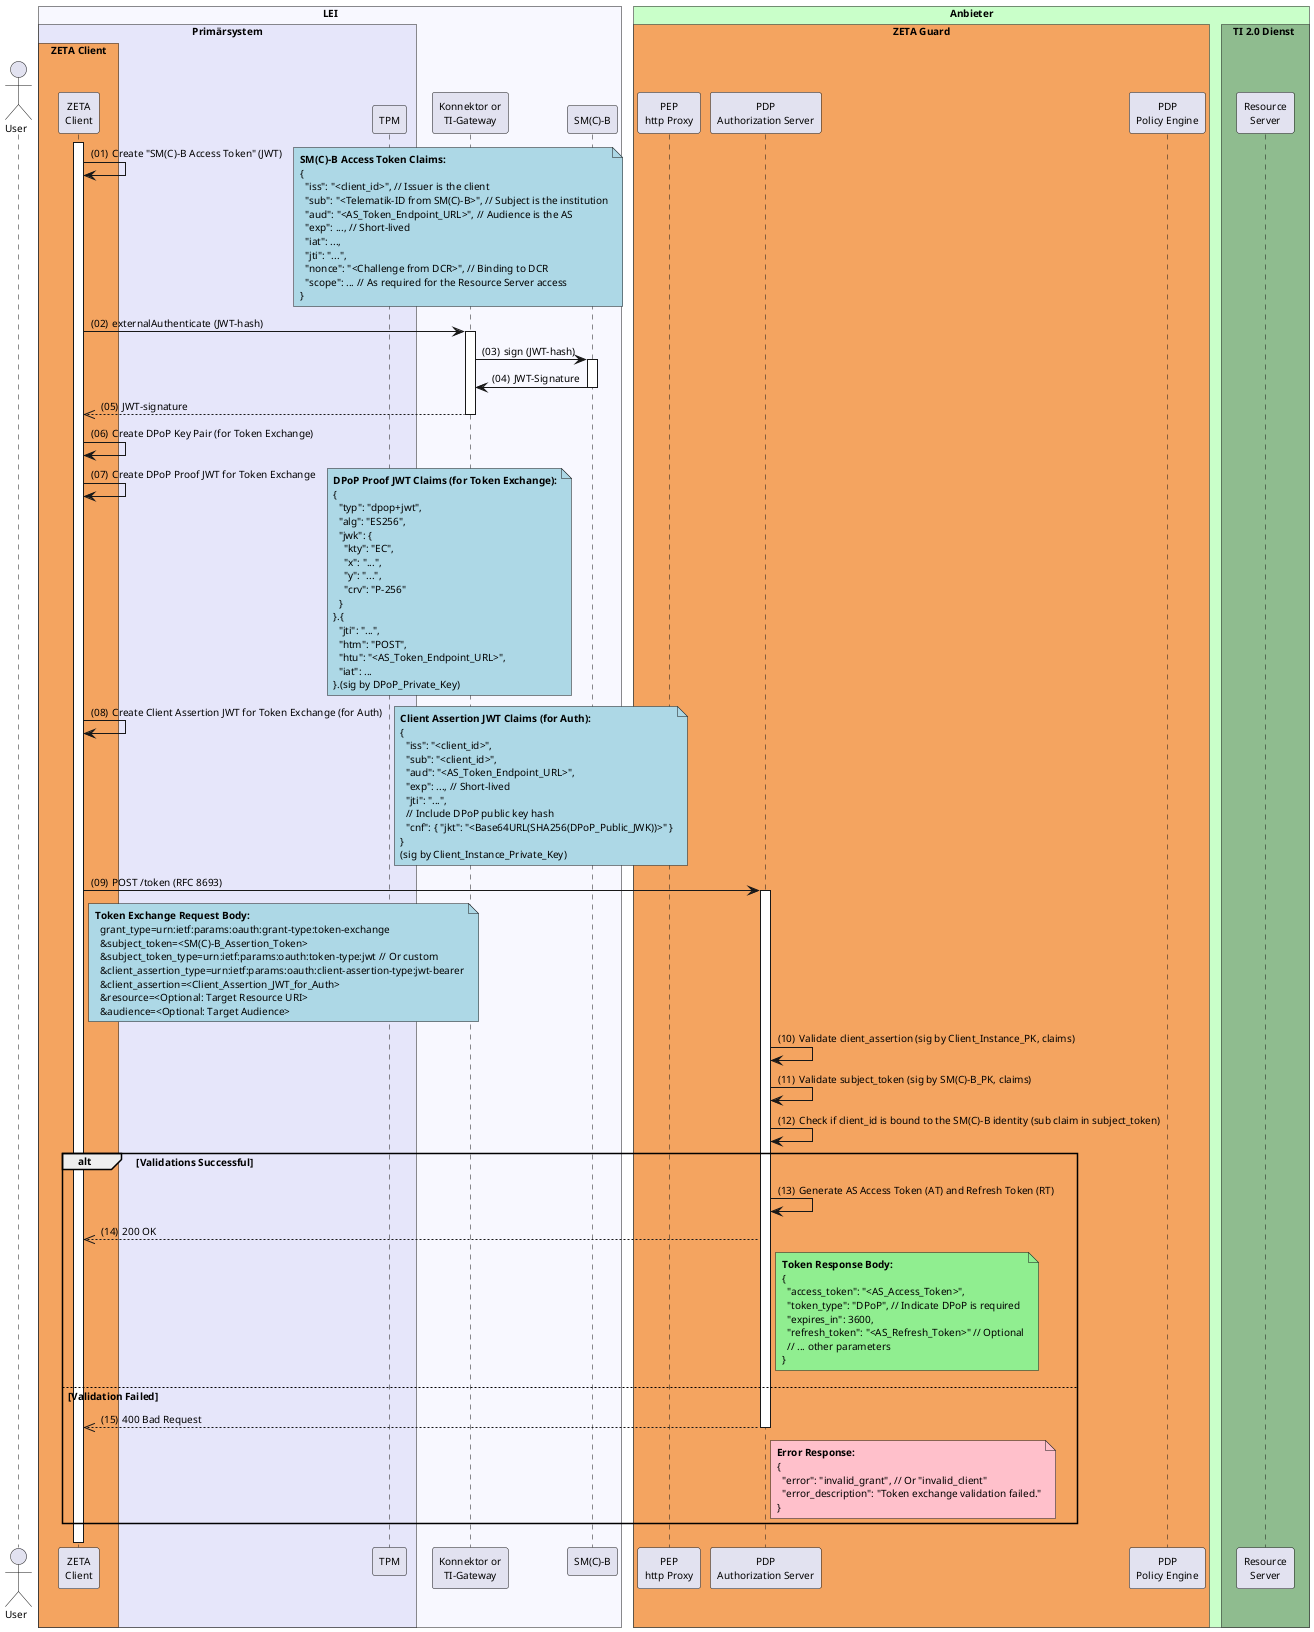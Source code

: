 @startuml "token-exchange-with-client-assertion-jwt-auth"
autonumber "(00)"
skinparam defaultFontSize 10
skinparam defaultFontName Helvetica
skinparam DefaultMonospacedFontName Courier
skinparam lengthAdjust none
skinparam sequenceReferenceBackgroundColor White
skinparam SequenceReferenceFontSize 12
/'skinparam SequenceReferenceFontStyle bold
'/


!pragma teoz true

Actor User
box "LEI" #GhostWhite
  box "Primärsystem" #Lavender
    box "ZETA Client" #SandyBrown
      participant Client as "ZETA\nClient"
    end box
    participant TPM as "TPM"
  end box
  participant Konnektor as "Konnektor or\nTI-Gateway"
  participant SMB as "SM(C)-B"
end box

box "Anbieter" #TECHNOLOGY
  box "ZETA Guard" #SandyBrown
    participant HP as "PEP\nhttp Proxy"
    participant AuthS as "PDP\nAuthorization Server" 
    participant PE as "PDP\nPolicy Engine"
  end box
    box TI 2.0 Dienst #DarkSeaGreen
      participant RS as "Resource\nServer"
    end box
end box

Client ++
Client -> Client : Create "SM(C)-B Access Token" (JWT)
note right #lightblue
    **SM(C)-B Access Token Claims:**
    {
      "iss": "<client_id>", // Issuer is the client
      "sub": "<Telematik-ID from SM(C)-B>", // Subject is the institution
      "aud": "<AS_Token_Endpoint_URL>", // Audience is the AS
      "exp": ..., // Short-lived
      "iat": ...,
      "jti": "...",
      "nonce": "<Challenge from DCR>", // Binding to DCR
      "scope": ... // As required for the Resource Server access
    }
end note

Client -> Konnektor ++ : externalAuthenticate (JWT-hash)
Konnektor -> SMB ++ : sign (JWT-hash)
SMB -> Konnektor -- : JWT-Signature
Konnektor -->> Client -- : JWT-signature

Client -> Client : Create DPoP Key Pair (for Token Exchange)
' note right: Session-based Key Pair for DPoP binding.
Client -> Client : Create DPoP Proof JWT for Token Exchange
note right #lightblue
    **DPoP Proof JWT Claims (for Token Exchange):**
    {
      "typ": "dpop+jwt",
      "alg": "ES256",
      "jwk": {
        "kty": "EC",
        "x": "...",
        "y": "...",
        "crv": "P-256"
      }
    }.{
      "jti": "...",
      "htm": "POST",
      "htu": "<AS_Token_Endpoint_URL>",
      "iat": ...
    }.(sig by DPoP_Private_Key)
end note

Client -> Client : Create Client Assertion JWT for Token Exchange (for Auth)
note right #lightblue
    **Client Assertion JWT Claims (for Auth):**
    {
      "iss": "<client_id>",
      "sub": "<client_id>",
      "aud": "<AS_Token_Endpoint_URL>",
      "exp": ..., // Short-lived
      "jti": "...",
      // Include DPoP public key hash
      "cnf": { "jkt": "<Base64URL(SHA256(DPoP_Public_JWK))>" }
    }
    (sig by Client_Instance_Private_Key)
end note

Client -> AuthS ++ : POST /token (RFC 8693)
note right of Client #lightblue
    **Token Exchange Request Body:**
      grant_type=urn:ietf:params:oauth:grant-type:token-exchange
      &subject_token=<SM(C)-B_Assertion_Token>
      &subject_token_type=urn:ietf:params:oauth:token-type:jwt // Or custom
      &client_assertion_type=urn:ietf:params:oauth:client-assertion-type:jwt-bearer
      &client_assertion=<Client_Assertion_JWT_for_Auth>
      &resource=<Optional: Target Resource URI>
      &audience=<Optional: Target Audience>
end note

AuthS -> AuthS : Validate client_assertion (sig by Client_Instance_PK, claims)
AuthS -> AuthS : Validate subject_token (sig by SM(C)-B_PK, claims)
AuthS -> AuthS : Check if client_id is bound to the SM(C)-B identity (sub claim in subject_token)
alt Validations Successful
    AuthS -> AuthS : Generate AS Access Token (AT) and Refresh Token (RT)
    ' note right: AT is bound to DPoP key (cnf.jkt claim)\nAT contains claims about client_id and SM(C)-B Identity
    AuthS -->> Client: 200 OK
    note right of AuthS #lightgreen
        **Token Response Body:**
        {
          "access_token": "<AS_Access_Token>",
          "token_type": "DPoP", // Indicate DPoP is required
          "expires_in": 3600,
          "refresh_token": "<AS_Refresh_Token>" // Optional
          // ... other parameters
        }
    end note
else Validation Failed
    AuthS -->> Client -- : 400 Bad Request
    note right of AuthS #pink
        **Error Response:**
        {
          "error": "invalid_grant", // Or "invalid_client"
          "error_description": "Token exchange validation failed."
        }
    end note
end alt

Client --

@enduml